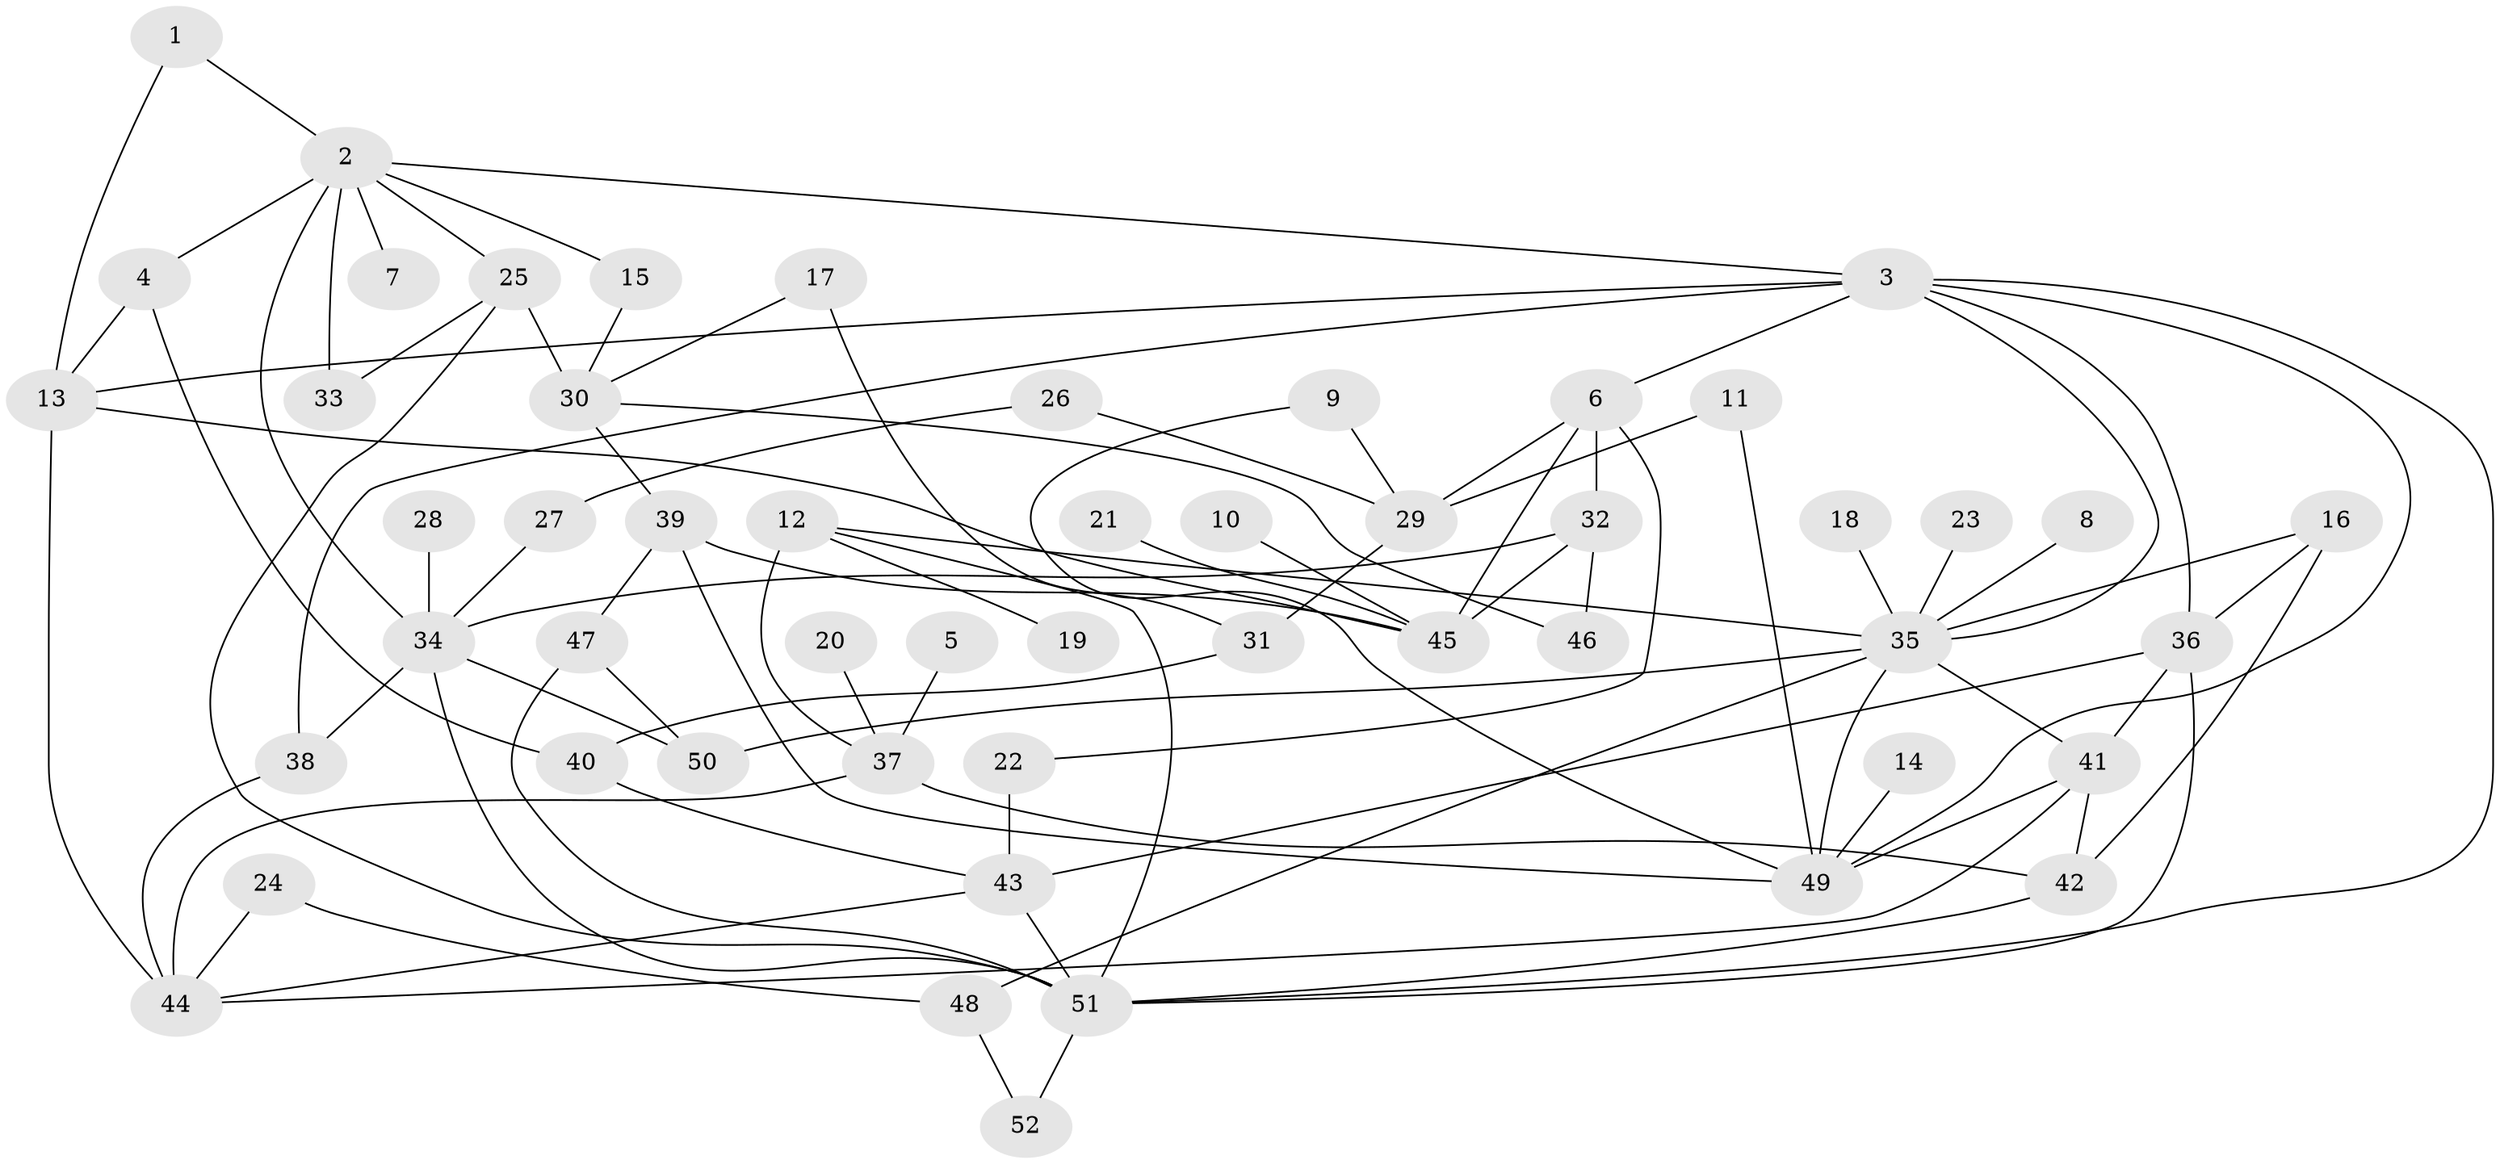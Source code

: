 // original degree distribution, {7: 0.02912621359223301, 2: 0.3300970873786408, 3: 0.20388349514563106, 8: 0.02912621359223301, 5: 0.038834951456310676, 6: 0.02912621359223301, 4: 0.1262135922330097, 1: 0.21359223300970873}
// Generated by graph-tools (version 1.1) at 2025/49/03/09/25 03:49:23]
// undirected, 52 vertices, 90 edges
graph export_dot {
graph [start="1"]
  node [color=gray90,style=filled];
  1;
  2;
  3;
  4;
  5;
  6;
  7;
  8;
  9;
  10;
  11;
  12;
  13;
  14;
  15;
  16;
  17;
  18;
  19;
  20;
  21;
  22;
  23;
  24;
  25;
  26;
  27;
  28;
  29;
  30;
  31;
  32;
  33;
  34;
  35;
  36;
  37;
  38;
  39;
  40;
  41;
  42;
  43;
  44;
  45;
  46;
  47;
  48;
  49;
  50;
  51;
  52;
  1 -- 2 [weight=1.0];
  1 -- 13 [weight=1.0];
  2 -- 3 [weight=1.0];
  2 -- 4 [weight=1.0];
  2 -- 7 [weight=1.0];
  2 -- 15 [weight=1.0];
  2 -- 25 [weight=1.0];
  2 -- 33 [weight=1.0];
  2 -- 34 [weight=1.0];
  3 -- 6 [weight=1.0];
  3 -- 13 [weight=1.0];
  3 -- 35 [weight=1.0];
  3 -- 36 [weight=1.0];
  3 -- 38 [weight=1.0];
  3 -- 49 [weight=1.0];
  3 -- 51 [weight=1.0];
  4 -- 13 [weight=1.0];
  4 -- 40 [weight=1.0];
  5 -- 37 [weight=1.0];
  6 -- 22 [weight=1.0];
  6 -- 29 [weight=1.0];
  6 -- 32 [weight=1.0];
  6 -- 45 [weight=1.0];
  8 -- 35 [weight=1.0];
  9 -- 29 [weight=1.0];
  9 -- 49 [weight=1.0];
  10 -- 45 [weight=1.0];
  11 -- 29 [weight=1.0];
  11 -- 49 [weight=1.0];
  12 -- 19 [weight=1.0];
  12 -- 35 [weight=1.0];
  12 -- 37 [weight=1.0];
  12 -- 51 [weight=1.0];
  13 -- 44 [weight=1.0];
  13 -- 45 [weight=1.0];
  14 -- 49 [weight=1.0];
  15 -- 30 [weight=1.0];
  16 -- 35 [weight=1.0];
  16 -- 36 [weight=1.0];
  16 -- 42 [weight=1.0];
  17 -- 30 [weight=1.0];
  17 -- 31 [weight=1.0];
  18 -- 35 [weight=1.0];
  20 -- 37 [weight=1.0];
  21 -- 45 [weight=1.0];
  22 -- 43 [weight=1.0];
  23 -- 35 [weight=1.0];
  24 -- 44 [weight=1.0];
  24 -- 48 [weight=1.0];
  25 -- 30 [weight=1.0];
  25 -- 33 [weight=1.0];
  25 -- 51 [weight=1.0];
  26 -- 27 [weight=1.0];
  26 -- 29 [weight=1.0];
  27 -- 34 [weight=1.0];
  28 -- 34 [weight=1.0];
  29 -- 31 [weight=1.0];
  30 -- 39 [weight=1.0];
  30 -- 46 [weight=1.0];
  31 -- 40 [weight=1.0];
  32 -- 34 [weight=1.0];
  32 -- 45 [weight=1.0];
  32 -- 46 [weight=1.0];
  34 -- 38 [weight=1.0];
  34 -- 50 [weight=1.0];
  34 -- 51 [weight=1.0];
  35 -- 41 [weight=1.0];
  35 -- 48 [weight=1.0];
  35 -- 49 [weight=1.0];
  35 -- 50 [weight=1.0];
  36 -- 41 [weight=1.0];
  36 -- 43 [weight=1.0];
  36 -- 51 [weight=1.0];
  37 -- 42 [weight=1.0];
  37 -- 44 [weight=2.0];
  38 -- 44 [weight=1.0];
  39 -- 45 [weight=2.0];
  39 -- 47 [weight=1.0];
  39 -- 49 [weight=1.0];
  40 -- 43 [weight=1.0];
  41 -- 42 [weight=1.0];
  41 -- 44 [weight=1.0];
  41 -- 49 [weight=1.0];
  42 -- 51 [weight=1.0];
  43 -- 44 [weight=1.0];
  43 -- 51 [weight=1.0];
  47 -- 50 [weight=1.0];
  47 -- 51 [weight=1.0];
  48 -- 52 [weight=1.0];
  51 -- 52 [weight=1.0];
}
